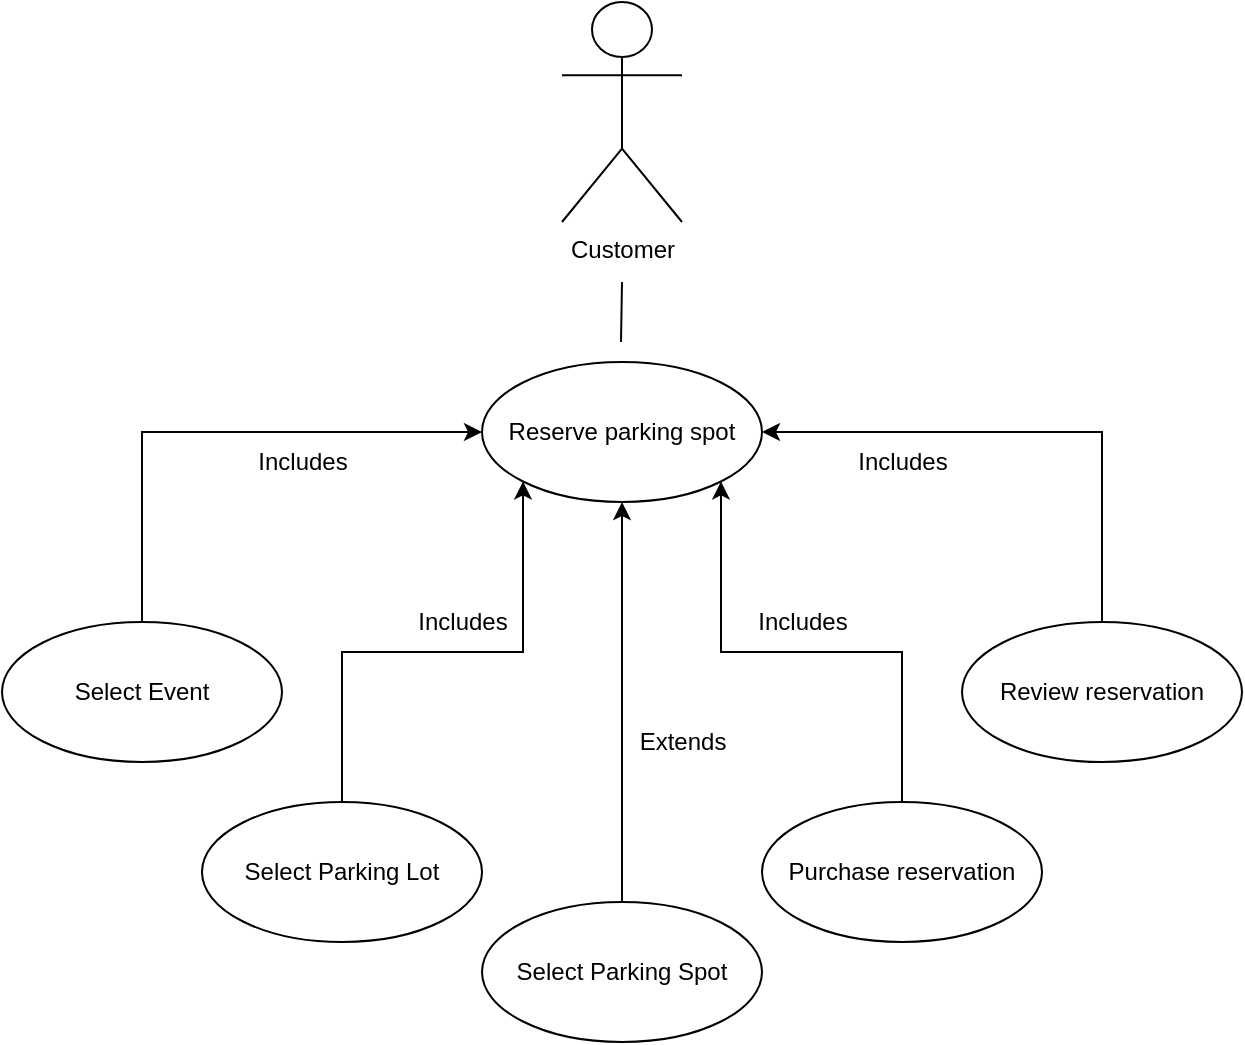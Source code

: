<mxfile version="14.3.0" type="github">
  <diagram id="Rnuk8DPCOvYCJsGH0qAO" name="Page-1">
    <mxGraphModel dx="868" dy="482" grid="1" gridSize="10" guides="1" tooltips="1" connect="1" arrows="1" fold="1" page="1" pageScale="1" pageWidth="850" pageHeight="1100" math="0" shadow="0">
      <root>
        <mxCell id="0" />
        <mxCell id="1" parent="0" />
        <mxCell id="6Vmt0i7vHrysUuyEGdad-1" value="Customer" style="shape=umlActor;verticalLabelPosition=bottom;verticalAlign=top;html=1;" parent="1" vertex="1">
          <mxGeometry x="370" y="40" width="60" height="110" as="geometry" />
        </mxCell>
        <mxCell id="6Vmt0i7vHrysUuyEGdad-2" value="Reserve parking spot" style="ellipse;whiteSpace=wrap;html=1;" parent="1" vertex="1">
          <mxGeometry x="330" y="220" width="140" height="70" as="geometry" />
        </mxCell>
        <mxCell id="6Vmt0i7vHrysUuyEGdad-18" style="edgeStyle=orthogonalEdgeStyle;rounded=0;orthogonalLoop=1;jettySize=auto;html=1;exitX=0.5;exitY=0;exitDx=0;exitDy=0;entryX=0;entryY=1;entryDx=0;entryDy=0;" parent="1" source="6Vmt0i7vHrysUuyEGdad-3" target="6Vmt0i7vHrysUuyEGdad-2" edge="1">
          <mxGeometry relative="1" as="geometry">
            <mxPoint x="370" y="310" as="targetPoint" />
          </mxGeometry>
        </mxCell>
        <mxCell id="6Vmt0i7vHrysUuyEGdad-3" value="Select Parking Lot" style="ellipse;whiteSpace=wrap;html=1;" parent="1" vertex="1">
          <mxGeometry x="190" y="440" width="140" height="70" as="geometry" />
        </mxCell>
        <mxCell id="6Vmt0i7vHrysUuyEGdad-17" style="edgeStyle=orthogonalEdgeStyle;rounded=0;orthogonalLoop=1;jettySize=auto;html=1;exitX=0.5;exitY=0;exitDx=0;exitDy=0;entryX=1;entryY=1;entryDx=0;entryDy=0;" parent="1" source="6Vmt0i7vHrysUuyEGdad-4" target="6Vmt0i7vHrysUuyEGdad-2" edge="1">
          <mxGeometry relative="1" as="geometry" />
        </mxCell>
        <mxCell id="6Vmt0i7vHrysUuyEGdad-4" value="Purchase reservation" style="ellipse;whiteSpace=wrap;html=1;" parent="1" vertex="1">
          <mxGeometry x="470" y="440" width="140" height="70" as="geometry" />
        </mxCell>
        <mxCell id="6Vmt0i7vHrysUuyEGdad-16" style="edgeStyle=orthogonalEdgeStyle;rounded=0;orthogonalLoop=1;jettySize=auto;html=1;exitX=0.5;exitY=0;exitDx=0;exitDy=0;entryX=1;entryY=0.5;entryDx=0;entryDy=0;" parent="1" source="6Vmt0i7vHrysUuyEGdad-5" target="6Vmt0i7vHrysUuyEGdad-2" edge="1">
          <mxGeometry relative="1" as="geometry" />
        </mxCell>
        <mxCell id="6Vmt0i7vHrysUuyEGdad-5" value="Review reservation" style="ellipse;whiteSpace=wrap;html=1;" parent="1" vertex="1">
          <mxGeometry x="570" y="350" width="140" height="70" as="geometry" />
        </mxCell>
        <mxCell id="6Vmt0i7vHrysUuyEGdad-9" value="Includes" style="text;html=1;align=center;verticalAlign=middle;resizable=0;points=[];autosize=1;" parent="1" vertex="1">
          <mxGeometry x="210" y="260" width="60" height="20" as="geometry" />
        </mxCell>
        <mxCell id="6Vmt0i7vHrysUuyEGdad-10" value="Includes" style="text;html=1;align=center;verticalAlign=middle;resizable=0;points=[];autosize=1;" parent="1" vertex="1">
          <mxGeometry x="510" y="260" width="60" height="20" as="geometry" />
        </mxCell>
        <mxCell id="6Vmt0i7vHrysUuyEGdad-11" value="Includes" style="text;html=1;align=center;verticalAlign=middle;resizable=0;points=[];autosize=1;" parent="1" vertex="1">
          <mxGeometry x="290" y="340" width="60" height="20" as="geometry" />
        </mxCell>
        <mxCell id="6Vmt0i7vHrysUuyEGdad-12" value="" style="endArrow=none;html=1;" parent="1" edge="1">
          <mxGeometry width="50" height="50" relative="1" as="geometry">
            <mxPoint x="399.5" y="210" as="sourcePoint" />
            <mxPoint x="400" y="180" as="targetPoint" />
          </mxGeometry>
        </mxCell>
        <mxCell id="6Vmt0i7vHrysUuyEGdad-15" style="edgeStyle=orthogonalEdgeStyle;rounded=0;orthogonalLoop=1;jettySize=auto;html=1;exitX=0.5;exitY=0;exitDx=0;exitDy=0;entryX=0;entryY=0.5;entryDx=0;entryDy=0;" parent="1" source="6Vmt0i7vHrysUuyEGdad-13" target="6Vmt0i7vHrysUuyEGdad-2" edge="1">
          <mxGeometry relative="1" as="geometry" />
        </mxCell>
        <mxCell id="6Vmt0i7vHrysUuyEGdad-13" value="Select Event" style="ellipse;whiteSpace=wrap;html=1;" parent="1" vertex="1">
          <mxGeometry x="90" y="350" width="140" height="70" as="geometry" />
        </mxCell>
        <mxCell id="6Vmt0i7vHrysUuyEGdad-19" value="Includes" style="text;html=1;align=center;verticalAlign=middle;resizable=0;points=[];autosize=1;" parent="1" vertex="1">
          <mxGeometry x="460" y="340" width="60" height="20" as="geometry" />
        </mxCell>
        <mxCell id="_fI6w2nrLj7vSY02vJHo-2" style="edgeStyle=orthogonalEdgeStyle;rounded=0;orthogonalLoop=1;jettySize=auto;html=1;exitX=0.5;exitY=0;exitDx=0;exitDy=0;" edge="1" parent="1" source="_fI6w2nrLj7vSY02vJHo-1" target="6Vmt0i7vHrysUuyEGdad-2">
          <mxGeometry relative="1" as="geometry" />
        </mxCell>
        <mxCell id="_fI6w2nrLj7vSY02vJHo-1" value="Select Parking Spot" style="ellipse;whiteSpace=wrap;html=1;" vertex="1" parent="1">
          <mxGeometry x="330" y="490" width="140" height="70" as="geometry" />
        </mxCell>
        <mxCell id="_fI6w2nrLj7vSY02vJHo-3" value="Extends" style="text;html=1;align=center;verticalAlign=middle;resizable=0;points=[];autosize=1;" vertex="1" parent="1">
          <mxGeometry x="400" y="400" width="60" height="20" as="geometry" />
        </mxCell>
      </root>
    </mxGraphModel>
  </diagram>
</mxfile>
